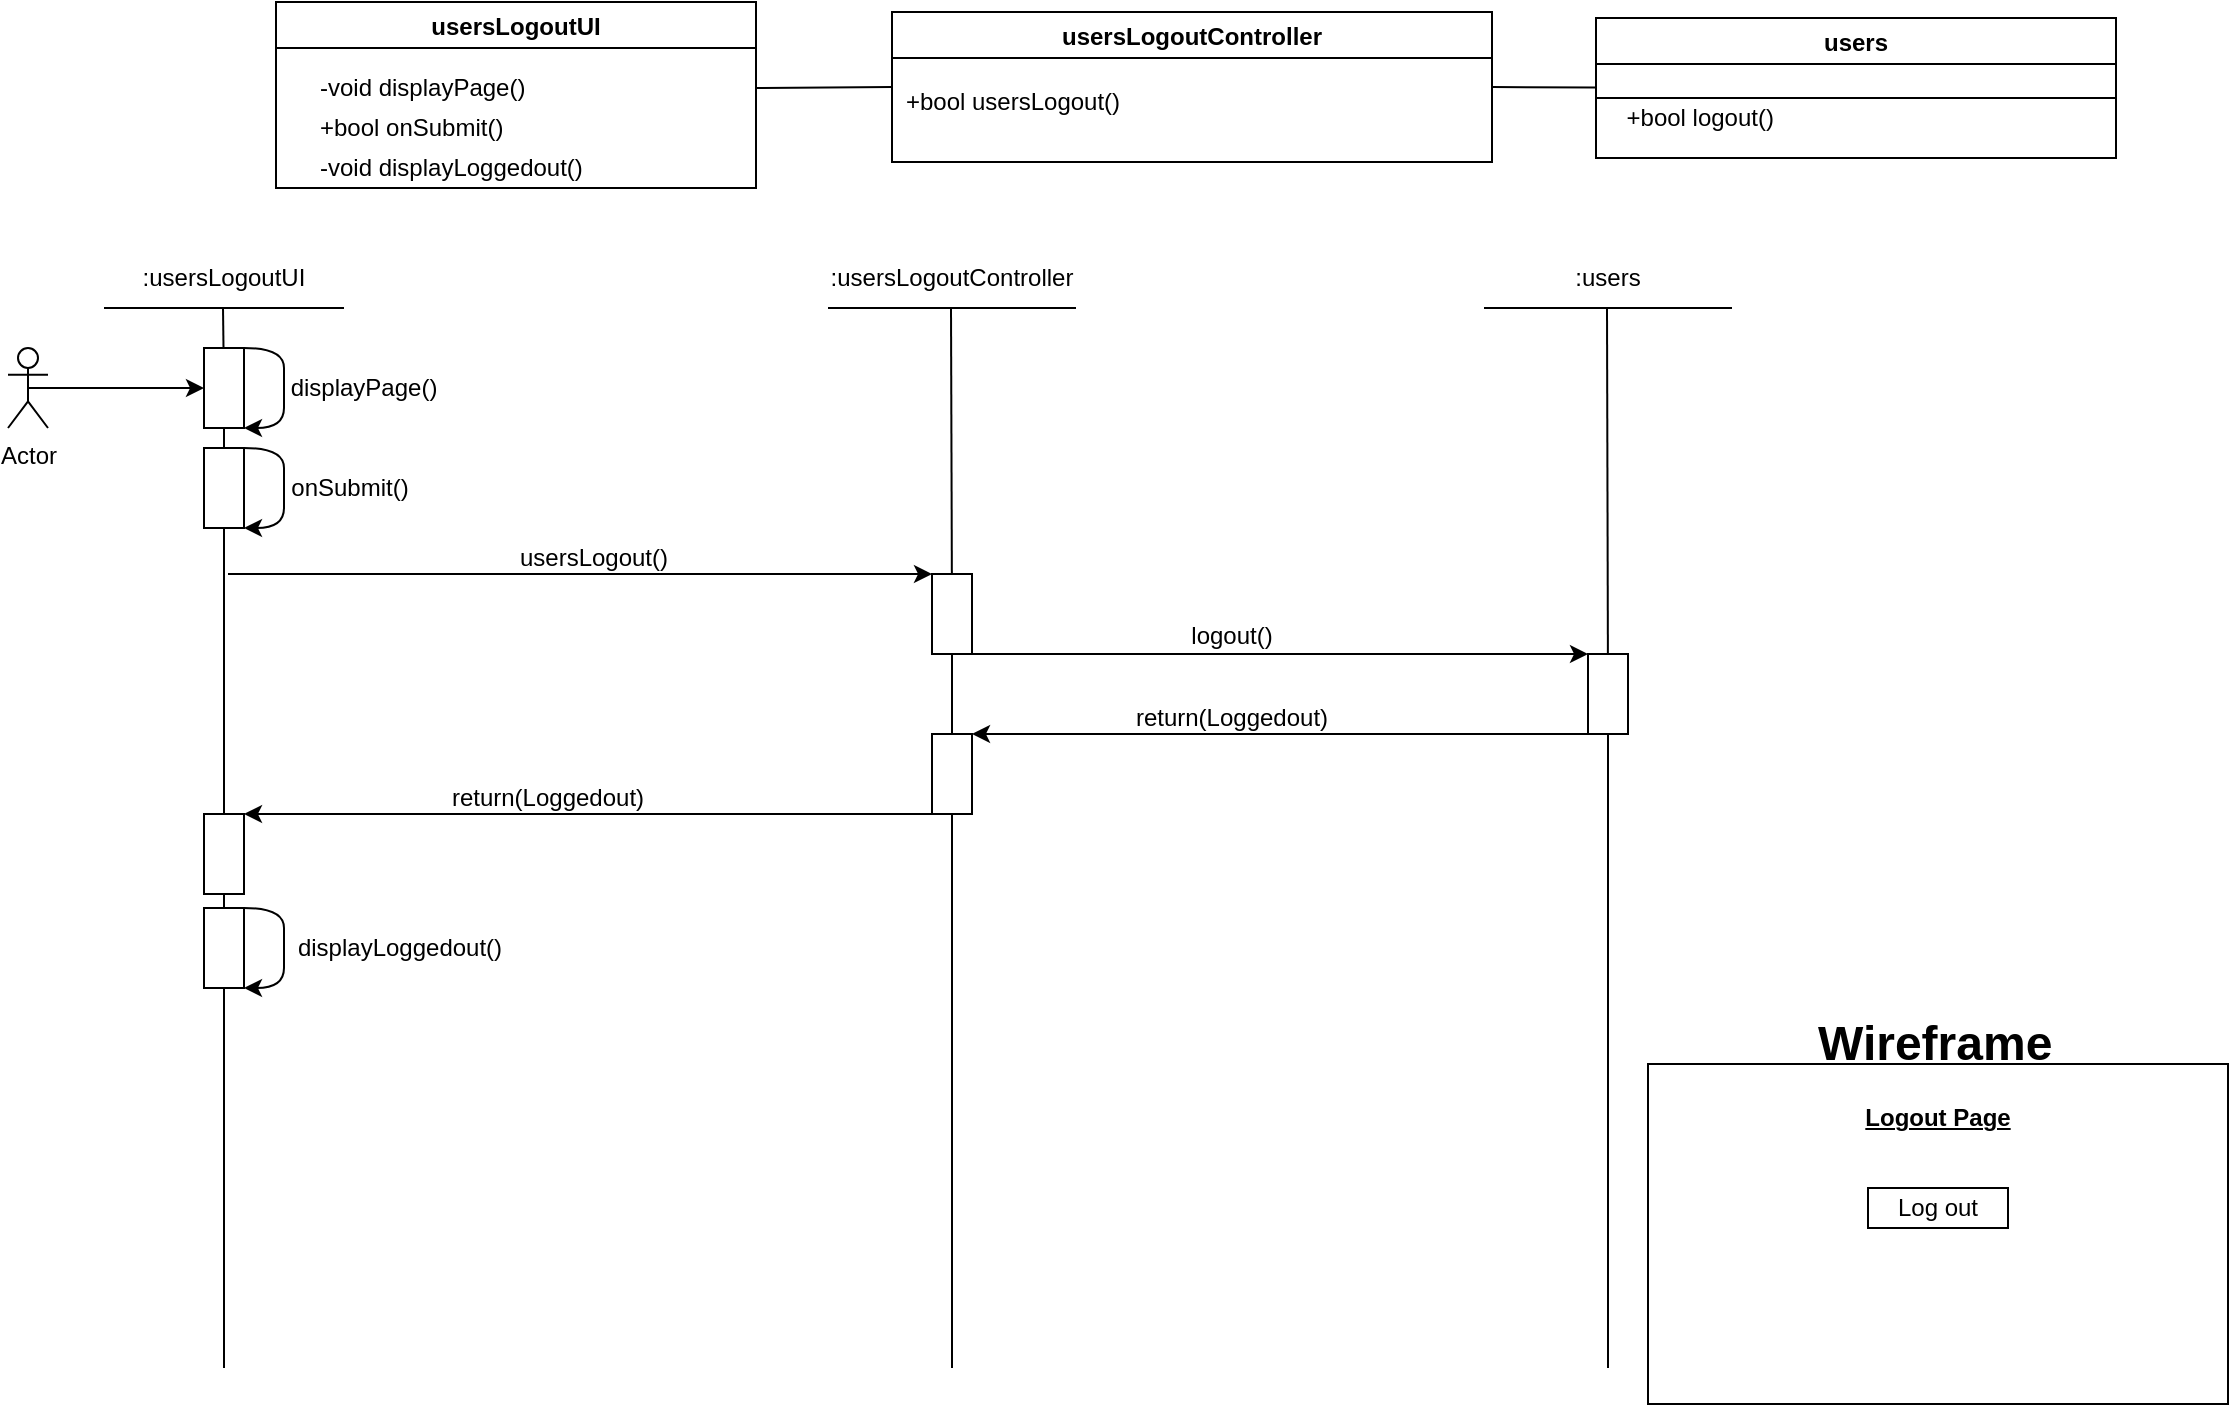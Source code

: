 <mxfile version="17.4.6" type="device"><diagram id="qh4xIPfllfUsEgBxiN1n" name="Page-1"><mxGraphModel dx="1312" dy="832" grid="1" gridSize="10" guides="1" tooltips="1" connect="1" arrows="1" fold="1" page="1" pageScale="1" pageWidth="1169" pageHeight="827" math="0" shadow="0"><root><mxCell id="0"/><mxCell id="1" parent="0"/><mxCell id="WEwYe8rAsMZz7kZiAsXY-1" value="usersLogoutUI" style="swimlane;" vertex="1" parent="1"><mxGeometry x="170" y="47" width="240" height="93" as="geometry"/></mxCell><mxCell id="WEwYe8rAsMZz7kZiAsXY-2" value="+bool onSubmit()" style="text;html=1;align=left;verticalAlign=middle;resizable=0;points=[];autosize=1;strokeColor=none;fillColor=none;" vertex="1" parent="WEwYe8rAsMZz7kZiAsXY-1"><mxGeometry x="20" y="53" width="110" height="20" as="geometry"/></mxCell><mxCell id="WEwYe8rAsMZz7kZiAsXY-3" value="-void displayPage()" style="text;html=1;align=left;verticalAlign=middle;resizable=0;points=[];autosize=1;strokeColor=none;fillColor=none;" vertex="1" parent="WEwYe8rAsMZz7kZiAsXY-1"><mxGeometry x="20" y="33" width="120" height="20" as="geometry"/></mxCell><mxCell id="WEwYe8rAsMZz7kZiAsXY-79" value="-void displayLoggedout()" style="text;html=1;align=left;verticalAlign=middle;resizable=0;points=[];autosize=1;strokeColor=none;fillColor=none;" vertex="1" parent="WEwYe8rAsMZz7kZiAsXY-1"><mxGeometry x="20" y="73" width="150" height="20" as="geometry"/></mxCell><mxCell id="WEwYe8rAsMZz7kZiAsXY-6" value="usersLogoutController" style="swimlane;" vertex="1" parent="1"><mxGeometry x="478" y="52" width="300" height="75" as="geometry"/></mxCell><mxCell id="WEwYe8rAsMZz7kZiAsXY-13" value="+bool usersLogout()" style="text;html=1;align=center;verticalAlign=middle;resizable=0;points=[];autosize=1;strokeColor=none;fillColor=none;" vertex="1" parent="WEwYe8rAsMZz7kZiAsXY-6"><mxGeometry y="35" width="120" height="20" as="geometry"/></mxCell><mxCell id="WEwYe8rAsMZz7kZiAsXY-7" value="users" style="swimlane;strokeColor=default;" vertex="1" parent="1"><mxGeometry x="830" y="55" width="260" height="70" as="geometry"/></mxCell><mxCell id="WEwYe8rAsMZz7kZiAsXY-9" value="&lt;div style=&quot;text-align: center&quot;&gt;&lt;span&gt;+bool logout(&lt;/span&gt;&lt;span style=&quot;text-align: left&quot;&gt;)&lt;/span&gt;&lt;/div&gt;" style="text;html=1;align=right;verticalAlign=middle;resizable=0;points=[];autosize=1;strokeColor=none;fillColor=none;" vertex="1" parent="WEwYe8rAsMZz7kZiAsXY-7"><mxGeometry y="40" width="90" height="20" as="geometry"/></mxCell><mxCell id="WEwYe8rAsMZz7kZiAsXY-10" value="" style="endArrow=none;html=1;rounded=0;" edge="1" parent="WEwYe8rAsMZz7kZiAsXY-7"><mxGeometry width="50" height="50" relative="1" as="geometry"><mxPoint y="40" as="sourcePoint"/><mxPoint x="260" y="40" as="targetPoint"/><Array as="points"/></mxGeometry></mxCell><mxCell id="WEwYe8rAsMZz7kZiAsXY-11" value="" style="endArrow=none;html=1;rounded=0;entryX=0;entryY=0.5;entryDx=0;entryDy=0;" edge="1" parent="1" target="WEwYe8rAsMZz7kZiAsXY-6"><mxGeometry width="50" height="50" relative="1" as="geometry"><mxPoint x="410" y="90" as="sourcePoint"/><mxPoint x="470" y="90" as="targetPoint"/></mxGeometry></mxCell><mxCell id="WEwYe8rAsMZz7kZiAsXY-12" value="" style="endArrow=none;html=1;rounded=0;exitX=1;exitY=0.5;exitDx=0;exitDy=0;" edge="1" parent="1" source="WEwYe8rAsMZz7kZiAsXY-6"><mxGeometry width="50" height="50" relative="1" as="geometry"><mxPoint x="790" y="90" as="sourcePoint"/><mxPoint x="830" y="89.8" as="targetPoint"/></mxGeometry></mxCell><mxCell id="WEwYe8rAsMZz7kZiAsXY-18" style="edgeStyle=orthogonalEdgeStyle;rounded=0;orthogonalLoop=1;jettySize=auto;html=1;exitX=0.5;exitY=0.5;exitDx=0;exitDy=0;exitPerimeter=0;entryX=0;entryY=0.5;entryDx=0;entryDy=0;" edge="1" parent="1" source="WEwYe8rAsMZz7kZiAsXY-19" target="WEwYe8rAsMZz7kZiAsXY-29"><mxGeometry relative="1" as="geometry"/></mxCell><mxCell id="WEwYe8rAsMZz7kZiAsXY-19" value="Actor" style="shape=umlActor;verticalLabelPosition=bottom;verticalAlign=top;html=1;outlineConnect=0;strokeColor=default;" vertex="1" parent="1"><mxGeometry x="36" y="220" width="20" height="40" as="geometry"/></mxCell><mxCell id="WEwYe8rAsMZz7kZiAsXY-20" value=":usersLogoutUI" style="text;html=1;strokeColor=none;fillColor=none;align=center;verticalAlign=middle;whiteSpace=wrap;rounded=0;" vertex="1" parent="1"><mxGeometry x="84" y="170" width="120" height="30" as="geometry"/></mxCell><mxCell id="WEwYe8rAsMZz7kZiAsXY-21" value=":usersLogoutController" style="text;html=1;strokeColor=none;fillColor=none;align=center;verticalAlign=middle;whiteSpace=wrap;rounded=0;" vertex="1" parent="1"><mxGeometry x="446" y="170" width="124" height="30" as="geometry"/></mxCell><mxCell id="WEwYe8rAsMZz7kZiAsXY-22" value=":users" style="text;html=1;strokeColor=none;fillColor=none;align=center;verticalAlign=middle;whiteSpace=wrap;rounded=0;" vertex="1" parent="1"><mxGeometry x="774" y="170" width="124" height="30" as="geometry"/></mxCell><mxCell id="WEwYe8rAsMZz7kZiAsXY-23" value="" style="endArrow=none;html=1;rounded=0;entryX=1;entryY=1;entryDx=0;entryDy=0;exitX=0;exitY=1;exitDx=0;exitDy=0;" edge="1" parent="1" source="WEwYe8rAsMZz7kZiAsXY-20" target="WEwYe8rAsMZz7kZiAsXY-20"><mxGeometry width="50" height="50" relative="1" as="geometry"><mxPoint x="104" y="200" as="sourcePoint"/><mxPoint x="154" y="150" as="targetPoint"/></mxGeometry></mxCell><mxCell id="WEwYe8rAsMZz7kZiAsXY-24" value="" style="endArrow=none;html=1;rounded=0;exitX=0;exitY=1;exitDx=0;exitDy=0;entryX=1;entryY=1;entryDx=0;entryDy=0;" edge="1" parent="1" source="WEwYe8rAsMZz7kZiAsXY-21" target="WEwYe8rAsMZz7kZiAsXY-21"><mxGeometry width="50" height="50" relative="1" as="geometry"><mxPoint x="506" y="320" as="sourcePoint"/><mxPoint x="556" y="270" as="targetPoint"/></mxGeometry></mxCell><mxCell id="WEwYe8rAsMZz7kZiAsXY-25" value="" style="endArrow=none;html=1;rounded=0;entryX=1;entryY=1;entryDx=0;entryDy=0;exitX=0;exitY=1;exitDx=0;exitDy=0;" edge="1" parent="1" source="WEwYe8rAsMZz7kZiAsXY-22" target="WEwYe8rAsMZz7kZiAsXY-22"><mxGeometry width="50" height="50" relative="1" as="geometry"><mxPoint x="821" y="290" as="sourcePoint"/><mxPoint x="871" y="240" as="targetPoint"/></mxGeometry></mxCell><mxCell id="WEwYe8rAsMZz7kZiAsXY-26" value="" style="endArrow=none;html=1;rounded=0;startArrow=none;" edge="1" parent="1" source="WEwYe8rAsMZz7kZiAsXY-36"><mxGeometry width="50" height="50" relative="1" as="geometry"><mxPoint x="507.5" y="941" as="sourcePoint"/><mxPoint x="507.5" y="200" as="targetPoint"/></mxGeometry></mxCell><mxCell id="WEwYe8rAsMZz7kZiAsXY-27" value="" style="endArrow=none;html=1;rounded=0;startArrow=none;" edge="1" parent="1" source="WEwYe8rAsMZz7kZiAsXY-29"><mxGeometry width="50" height="50" relative="1" as="geometry"><mxPoint x="143.5" y="941" as="sourcePoint"/><mxPoint x="143.5" y="200" as="targetPoint"/></mxGeometry></mxCell><mxCell id="WEwYe8rAsMZz7kZiAsXY-28" value="" style="endArrow=none;html=1;rounded=0;startArrow=none;" edge="1" parent="1" source="WEwYe8rAsMZz7kZiAsXY-40"><mxGeometry width="50" height="50" relative="1" as="geometry"><mxPoint x="835.5" y="941" as="sourcePoint"/><mxPoint x="835.5" y="200" as="targetPoint"/></mxGeometry></mxCell><mxCell id="WEwYe8rAsMZz7kZiAsXY-29" value="" style="rounded=0;whiteSpace=wrap;html=1;strokeColor=default;" vertex="1" parent="1"><mxGeometry x="134" y="220" width="20" height="40" as="geometry"/></mxCell><mxCell id="WEwYe8rAsMZz7kZiAsXY-30" value="" style="endArrow=none;html=1;rounded=0;" edge="1" parent="1" target="WEwYe8rAsMZz7kZiAsXY-29"><mxGeometry width="50" height="50" relative="1" as="geometry"><mxPoint x="144" y="730" as="sourcePoint"/><mxPoint x="143.5" y="200" as="targetPoint"/></mxGeometry></mxCell><mxCell id="WEwYe8rAsMZz7kZiAsXY-31" value="" style="curved=1;endArrow=classic;html=1;rounded=0;exitX=1;exitY=0;exitDx=0;exitDy=0;entryX=1;entryY=1;entryDx=0;entryDy=0;" edge="1" parent="1" source="WEwYe8rAsMZz7kZiAsXY-29" target="WEwYe8rAsMZz7kZiAsXY-29"><mxGeometry width="50" height="50" relative="1" as="geometry"><mxPoint x="414" y="430" as="sourcePoint"/><mxPoint x="464" y="380" as="targetPoint"/><Array as="points"><mxPoint x="174" y="220"/><mxPoint x="174" y="240"/><mxPoint x="174" y="260"/></Array></mxGeometry></mxCell><mxCell id="WEwYe8rAsMZz7kZiAsXY-32" value="displayPage()" style="text;html=1;strokeColor=none;fillColor=none;align=center;verticalAlign=middle;whiteSpace=wrap;rounded=0;" vertex="1" parent="1"><mxGeometry x="174" y="225" width="80" height="30" as="geometry"/></mxCell><mxCell id="WEwYe8rAsMZz7kZiAsXY-33" value="" style="rounded=0;whiteSpace=wrap;html=1;strokeColor=default;" vertex="1" parent="1"><mxGeometry x="134" y="270" width="20" height="40" as="geometry"/></mxCell><mxCell id="WEwYe8rAsMZz7kZiAsXY-34" value="" style="curved=1;endArrow=classic;html=1;rounded=0;exitX=1;exitY=0;exitDx=0;exitDy=0;entryX=1;entryY=1;entryDx=0;entryDy=0;" edge="1" parent="1" source="WEwYe8rAsMZz7kZiAsXY-33" target="WEwYe8rAsMZz7kZiAsXY-33"><mxGeometry width="50" height="50" relative="1" as="geometry"><mxPoint x="414" y="480" as="sourcePoint"/><mxPoint x="464" y="430" as="targetPoint"/><Array as="points"><mxPoint x="174" y="270"/><mxPoint x="174" y="290"/><mxPoint x="174" y="310"/></Array></mxGeometry></mxCell><mxCell id="WEwYe8rAsMZz7kZiAsXY-35" value="onSubmit()" style="text;html=1;strokeColor=none;fillColor=none;align=center;verticalAlign=middle;whiteSpace=wrap;rounded=0;" vertex="1" parent="1"><mxGeometry x="174" y="275" width="66" height="30" as="geometry"/></mxCell><mxCell id="WEwYe8rAsMZz7kZiAsXY-36" value="" style="rounded=0;whiteSpace=wrap;html=1;strokeColor=default;" vertex="1" parent="1"><mxGeometry x="498" y="333" width="20" height="40" as="geometry"/></mxCell><mxCell id="WEwYe8rAsMZz7kZiAsXY-37" value="" style="endArrow=none;html=1;rounded=0;startArrow=none;" edge="1" parent="1" source="WEwYe8rAsMZz7kZiAsXY-44" target="WEwYe8rAsMZz7kZiAsXY-36"><mxGeometry width="50" height="50" relative="1" as="geometry"><mxPoint x="508" y="730" as="sourcePoint"/><mxPoint x="507.5" y="200" as="targetPoint"/></mxGeometry></mxCell><mxCell id="WEwYe8rAsMZz7kZiAsXY-38" value="" style="endArrow=classic;html=1;rounded=0;entryX=0;entryY=0;entryDx=0;entryDy=0;" edge="1" parent="1" target="WEwYe8rAsMZz7kZiAsXY-36"><mxGeometry width="50" height="50" relative="1" as="geometry"><mxPoint x="146" y="333" as="sourcePoint"/><mxPoint x="256" y="333" as="targetPoint"/></mxGeometry></mxCell><mxCell id="WEwYe8rAsMZz7kZiAsXY-39" value="usersLogout()" style="text;html=1;strokeColor=none;fillColor=none;align=center;verticalAlign=middle;whiteSpace=wrap;rounded=0;" vertex="1" parent="1"><mxGeometry x="281" y="310" width="96" height="30" as="geometry"/></mxCell><mxCell id="WEwYe8rAsMZz7kZiAsXY-40" value="" style="rounded=0;whiteSpace=wrap;html=1;strokeColor=default;" vertex="1" parent="1"><mxGeometry x="826" y="373" width="20" height="40" as="geometry"/></mxCell><mxCell id="WEwYe8rAsMZz7kZiAsXY-41" value="" style="endArrow=none;html=1;rounded=0;" edge="1" parent="1" target="WEwYe8rAsMZz7kZiAsXY-40"><mxGeometry width="50" height="50" relative="1" as="geometry"><mxPoint x="836" y="730" as="sourcePoint"/><mxPoint x="835.5" y="200" as="targetPoint"/></mxGeometry></mxCell><mxCell id="WEwYe8rAsMZz7kZiAsXY-42" value="" style="endArrow=classic;html=1;rounded=0;entryX=0;entryY=0;entryDx=0;entryDy=0;exitX=1;exitY=1;exitDx=0;exitDy=0;" edge="1" parent="1" source="WEwYe8rAsMZz7kZiAsXY-36" target="WEwYe8rAsMZz7kZiAsXY-40"><mxGeometry width="50" height="50" relative="1" as="geometry"><mxPoint x="486" y="370" as="sourcePoint"/><mxPoint x="820" y="369.0" as="targetPoint"/></mxGeometry></mxCell><mxCell id="WEwYe8rAsMZz7kZiAsXY-43" value="logout()" style="text;html=1;strokeColor=none;fillColor=none;align=center;verticalAlign=middle;whiteSpace=wrap;rounded=0;" vertex="1" parent="1"><mxGeometry x="508" y="349" width="280" height="30" as="geometry"/></mxCell><mxCell id="WEwYe8rAsMZz7kZiAsXY-44" value="" style="rounded=0;whiteSpace=wrap;html=1;strokeColor=default;" vertex="1" parent="1"><mxGeometry x="498" y="413" width="20" height="40" as="geometry"/></mxCell><mxCell id="WEwYe8rAsMZz7kZiAsXY-45" value="" style="endArrow=none;html=1;rounded=0;" edge="1" parent="1" target="WEwYe8rAsMZz7kZiAsXY-44"><mxGeometry width="50" height="50" relative="1" as="geometry"><mxPoint x="508" y="730" as="sourcePoint"/><mxPoint x="508" y="373" as="targetPoint"/></mxGeometry></mxCell><mxCell id="WEwYe8rAsMZz7kZiAsXY-46" value="" style="endArrow=classic;html=1;rounded=0;exitX=0;exitY=1;exitDx=0;exitDy=0;entryX=1;entryY=0;entryDx=0;entryDy=0;" edge="1" parent="1" source="WEwYe8rAsMZz7kZiAsXY-40" target="WEwYe8rAsMZz7kZiAsXY-44"><mxGeometry width="50" height="50" relative="1" as="geometry"><mxPoint x="396" y="420" as="sourcePoint"/><mxPoint x="446" y="370" as="targetPoint"/></mxGeometry></mxCell><mxCell id="WEwYe8rAsMZz7kZiAsXY-47" value="return(Loggedout)" style="text;html=1;strokeColor=none;fillColor=none;align=center;verticalAlign=middle;whiteSpace=wrap;rounded=0;" vertex="1" parent="1"><mxGeometry x="508" y="390" width="280" height="30" as="geometry"/></mxCell><mxCell id="WEwYe8rAsMZz7kZiAsXY-48" value="" style="rounded=0;whiteSpace=wrap;html=1;strokeColor=default;" vertex="1" parent="1"><mxGeometry x="134" y="453" width="20" height="40" as="geometry"/></mxCell><mxCell id="WEwYe8rAsMZz7kZiAsXY-49" value="" style="endArrow=classic;html=1;rounded=0;entryX=1;entryY=0;entryDx=0;entryDy=0;exitX=0;exitY=1;exitDx=0;exitDy=0;" edge="1" parent="1" source="WEwYe8rAsMZz7kZiAsXY-44" target="WEwYe8rAsMZz7kZiAsXY-48"><mxGeometry width="50" height="50" relative="1" as="geometry"><mxPoint x="476" y="453" as="sourcePoint"/><mxPoint x="104" y="410" as="targetPoint"/></mxGeometry></mxCell><mxCell id="WEwYe8rAsMZz7kZiAsXY-50" value="return(Loggedout)" style="text;html=1;strokeColor=none;fillColor=none;align=center;verticalAlign=middle;whiteSpace=wrap;rounded=0;" vertex="1" parent="1"><mxGeometry x="166" y="430" width="280" height="30" as="geometry"/></mxCell><mxCell id="WEwYe8rAsMZz7kZiAsXY-51" value="" style="rounded=0;whiteSpace=wrap;html=1;strokeColor=default;" vertex="1" parent="1"><mxGeometry x="134" y="500" width="20" height="40" as="geometry"/></mxCell><mxCell id="WEwYe8rAsMZz7kZiAsXY-52" value="" style="curved=1;endArrow=classic;html=1;rounded=0;exitX=1;exitY=0;exitDx=0;exitDy=0;entryX=1;entryY=1;entryDx=0;entryDy=0;" edge="1" parent="1" source="WEwYe8rAsMZz7kZiAsXY-51" target="WEwYe8rAsMZz7kZiAsXY-51"><mxGeometry width="50" height="50" relative="1" as="geometry"><mxPoint x="414" y="710" as="sourcePoint"/><mxPoint x="464" y="660" as="targetPoint"/><Array as="points"><mxPoint x="174" y="500"/><mxPoint x="174" y="520"/><mxPoint x="174" y="540"/></Array></mxGeometry></mxCell><mxCell id="WEwYe8rAsMZz7kZiAsXY-53" value="d&lt;span style=&quot;text-align: left&quot;&gt;isplayLoggedout()&lt;/span&gt;" style="text;html=1;strokeColor=none;fillColor=none;align=center;verticalAlign=middle;whiteSpace=wrap;rounded=0;" vertex="1" parent="1"><mxGeometry x="184" y="505" width="96" height="30" as="geometry"/></mxCell><mxCell id="WEwYe8rAsMZz7kZiAsXY-66" value="" style="rounded=0;whiteSpace=wrap;html=1;strokeColor=default;" vertex="1" parent="1"><mxGeometry x="856" y="578" width="290" height="170" as="geometry"/></mxCell><mxCell id="WEwYe8rAsMZz7kZiAsXY-71" value="&lt;h1&gt;Wireframe&lt;/h1&gt;" style="text;html=1;strokeColor=none;fillColor=none;spacing=5;spacingTop=-20;whiteSpace=wrap;overflow=hidden;rounded=0;" vertex="1" parent="1"><mxGeometry x="936" y="548" width="130" height="30" as="geometry"/></mxCell><mxCell id="WEwYe8rAsMZz7kZiAsXY-72" value="Logout Page" style="text;html=1;strokeColor=none;fillColor=none;align=center;verticalAlign=middle;whiteSpace=wrap;rounded=0;fontStyle=5" vertex="1" parent="1"><mxGeometry x="956" y="590" width="90" height="30" as="geometry"/></mxCell><mxCell id="WEwYe8rAsMZz7kZiAsXY-77" value="Log out" style="rounded=0;whiteSpace=wrap;html=1;strokeColor=default;" vertex="1" parent="1"><mxGeometry x="966" y="640" width="70" height="20" as="geometry"/></mxCell></root></mxGraphModel></diagram></mxfile>